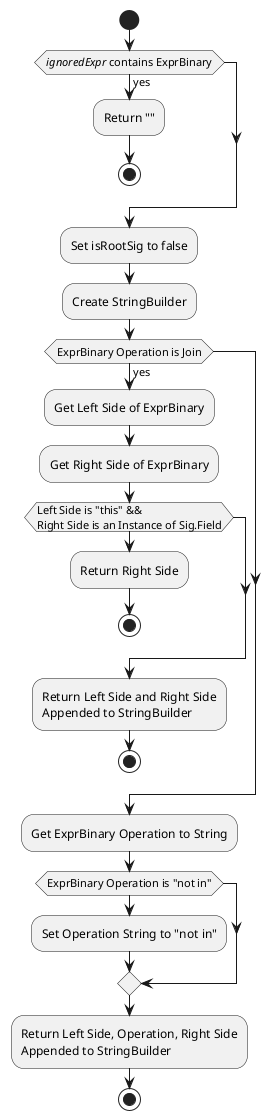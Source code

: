 @startuml
start
if(//ignoredExpr// contains ExprBinary) then (yes)
:Return "";
stop
endif
:Set isRootSig to false;
:Create StringBuilder;
if(ExprBinary Operation is Join) then (yes)
:Get Left Side of ExprBinary;
:Get Right Side of ExprBinary;
if (Left Side is "this" &&
Right Side is an Instance of Sig.Field)
:Return Right Side;
stop
endif
:Return Left Side and Right Side
Appended to StringBuilder;
stop
endif
:Get ExprBinary Operation to String;
if(ExprBinary Operation is "not in")
:Set Operation String to "not in";
endif
:Return Left Side, Operation, Right Side
Appended to StringBuilder;
stop
@enduml